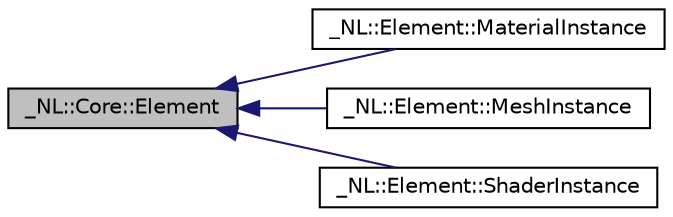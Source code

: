 digraph "_NL::Core::Element"
{
  edge [fontname="Helvetica",fontsize="10",labelfontname="Helvetica",labelfontsize="10"];
  node [fontname="Helvetica",fontsize="10",shape=record];
  rankdir="LR";
  Node0 [label="_NL::Core::Element",height=0.2,width=0.4,color="black", fillcolor="grey75", style="filled", fontcolor="black"];
  Node0 -> Node1 [dir="back",color="midnightblue",fontsize="10",style="solid",fontname="Helvetica"];
  Node1 [label="_NL::Element::MaterialInstance",height=0.2,width=0.4,color="black", fillcolor="white", style="filled",URL="$class___n_l_1_1_element_1_1_material_instance.html"];
  Node0 -> Node2 [dir="back",color="midnightblue",fontsize="10",style="solid",fontname="Helvetica"];
  Node2 [label="_NL::Element::MeshInstance",height=0.2,width=0.4,color="black", fillcolor="white", style="filled",URL="$class___n_l_1_1_element_1_1_mesh_instance.html"];
  Node0 -> Node3 [dir="back",color="midnightblue",fontsize="10",style="solid",fontname="Helvetica"];
  Node3 [label="_NL::Element::ShaderInstance",height=0.2,width=0.4,color="black", fillcolor="white", style="filled",URL="$class___n_l_1_1_element_1_1_shader_instance.html"];
}

